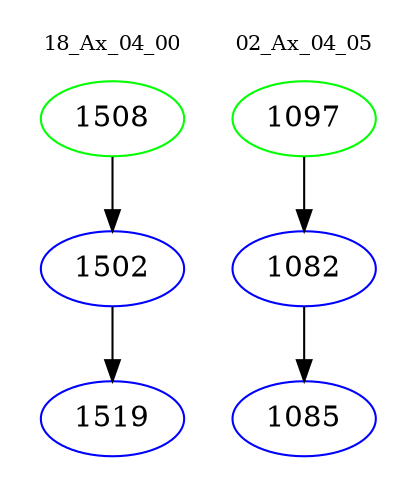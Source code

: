 digraph{
subgraph cluster_0 {
color = white
label = "18_Ax_04_00";
fontsize=10;
T0_1508 [label="1508", color="green"]
T0_1508 -> T0_1502 [color="black"]
T0_1502 [label="1502", color="blue"]
T0_1502 -> T0_1519 [color="black"]
T0_1519 [label="1519", color="blue"]
}
subgraph cluster_1 {
color = white
label = "02_Ax_04_05";
fontsize=10;
T1_1097 [label="1097", color="green"]
T1_1097 -> T1_1082 [color="black"]
T1_1082 [label="1082", color="blue"]
T1_1082 -> T1_1085 [color="black"]
T1_1085 [label="1085", color="blue"]
}
}
